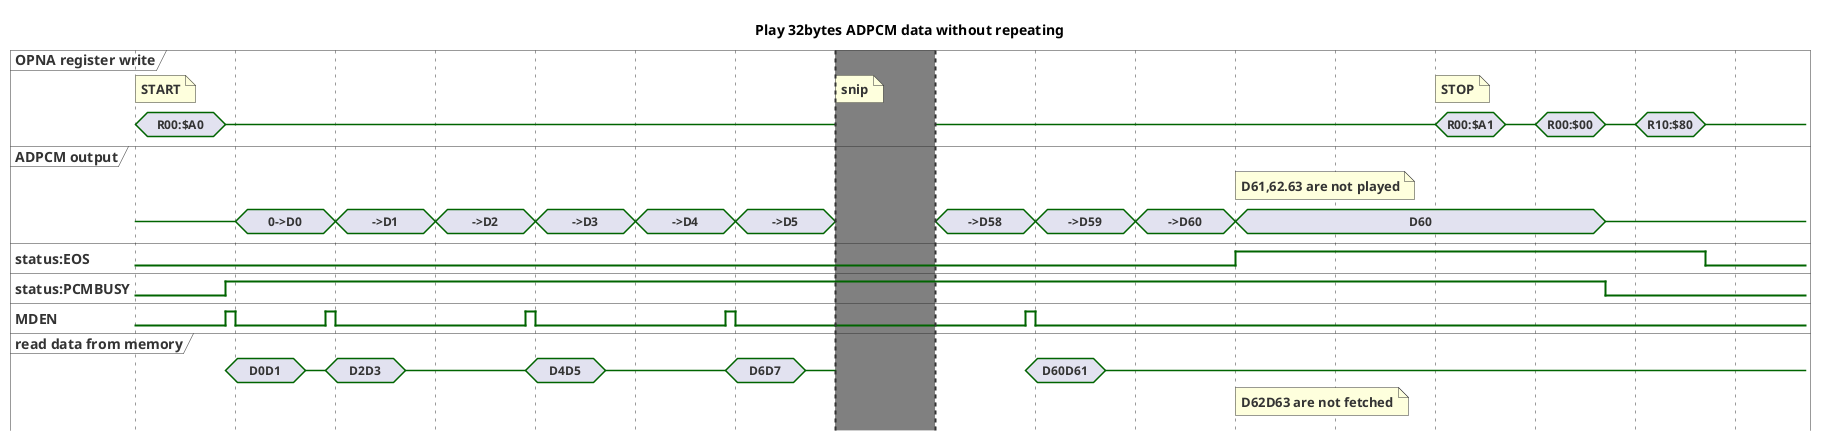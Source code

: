 @startuml
Title Play 32bytes ADPCM data without repeating

scale 100 as 100 pixels
hide time-axis

concise "OPNA register write" as OPNA
concise "ADPCM output" as OUT
binary "status:EOS" as EOS
binary "status:PCMBUSY" as PCMBUSY
binary "MDEN" as MDEN
concise "read data from memory" as RD

@0 as :start
@800 as :lasthalf
@1300 as :stopseq

'----------------------------------------------------------------

@:start
OPNA is "R00:$A0"
note top of OPNA: START 
OUT is {-}
@+90
OPNA is {-}
PCMBUSY is high
MDEN is high
RD is "D0D1"
@+10
MDEN is low
@+70
RD is {-}

@:start+100
OPNA is {-}
OUT is "0->D0"
@+90
MDEN is high
RD is "D2D3"
@+10
MDEN is low
@+70
RD is {-}

@:start+200
OUT is "->D1"

@:start+300
OPNA is {-}
OUT is "->D2"
@+90
MDEN is high
RD is "D4D5"
@+10
MDEN is low
@+70
RD is {-}

@:start+400
OUT is "->D3"

@:start+500
OPNA is {-}
OUT is "->D4"
@+90
MDEN is high
RD is "D6D7"
@+10
MDEN is low
@+70
RD is {-}

@:start+600
OUT is "->D5"

@:start+700
note top of OPNA: snip
OPNA is {hidden}
OUT is {hidden}
MDEN is {hidden}
RD is {hidden}

'----------------------------------------------------------------

highlight 700 to 800 #Gray

'----------------------------------------------------------------

@:lasthalf
OPNA is {-}
OUT is "->D58"
@+90
MDEN is high
RD is "D60D61"
@+10
MDEN is low
@+70
RD is {-}

@:lasthalf+100
OPNA is {-}
OUT is "->D59"

@:lasthalf+200
OPNA is {-}
OUT is "->D60"

@:lasthalf+300
note top of OUT: D61,62.63 are not played
OUT is "D60"
EOS is high
note bottom of RD: D62D63 are not fetched


'----------------------------------------------------------------

@:stopseq
OPNA is "R00:$A1"
note top of OPNA: STOP
@+70
OPNA is {-}
@:stopseq+100
OPNA is "R00:$00"
@+70
OPNA is {-}
OUT is {-}
PCMBUSY is low
@:stopseq+200
OPNA is "R10:$80"
@+70
OPNA is {-}
EOS is low


@enduml